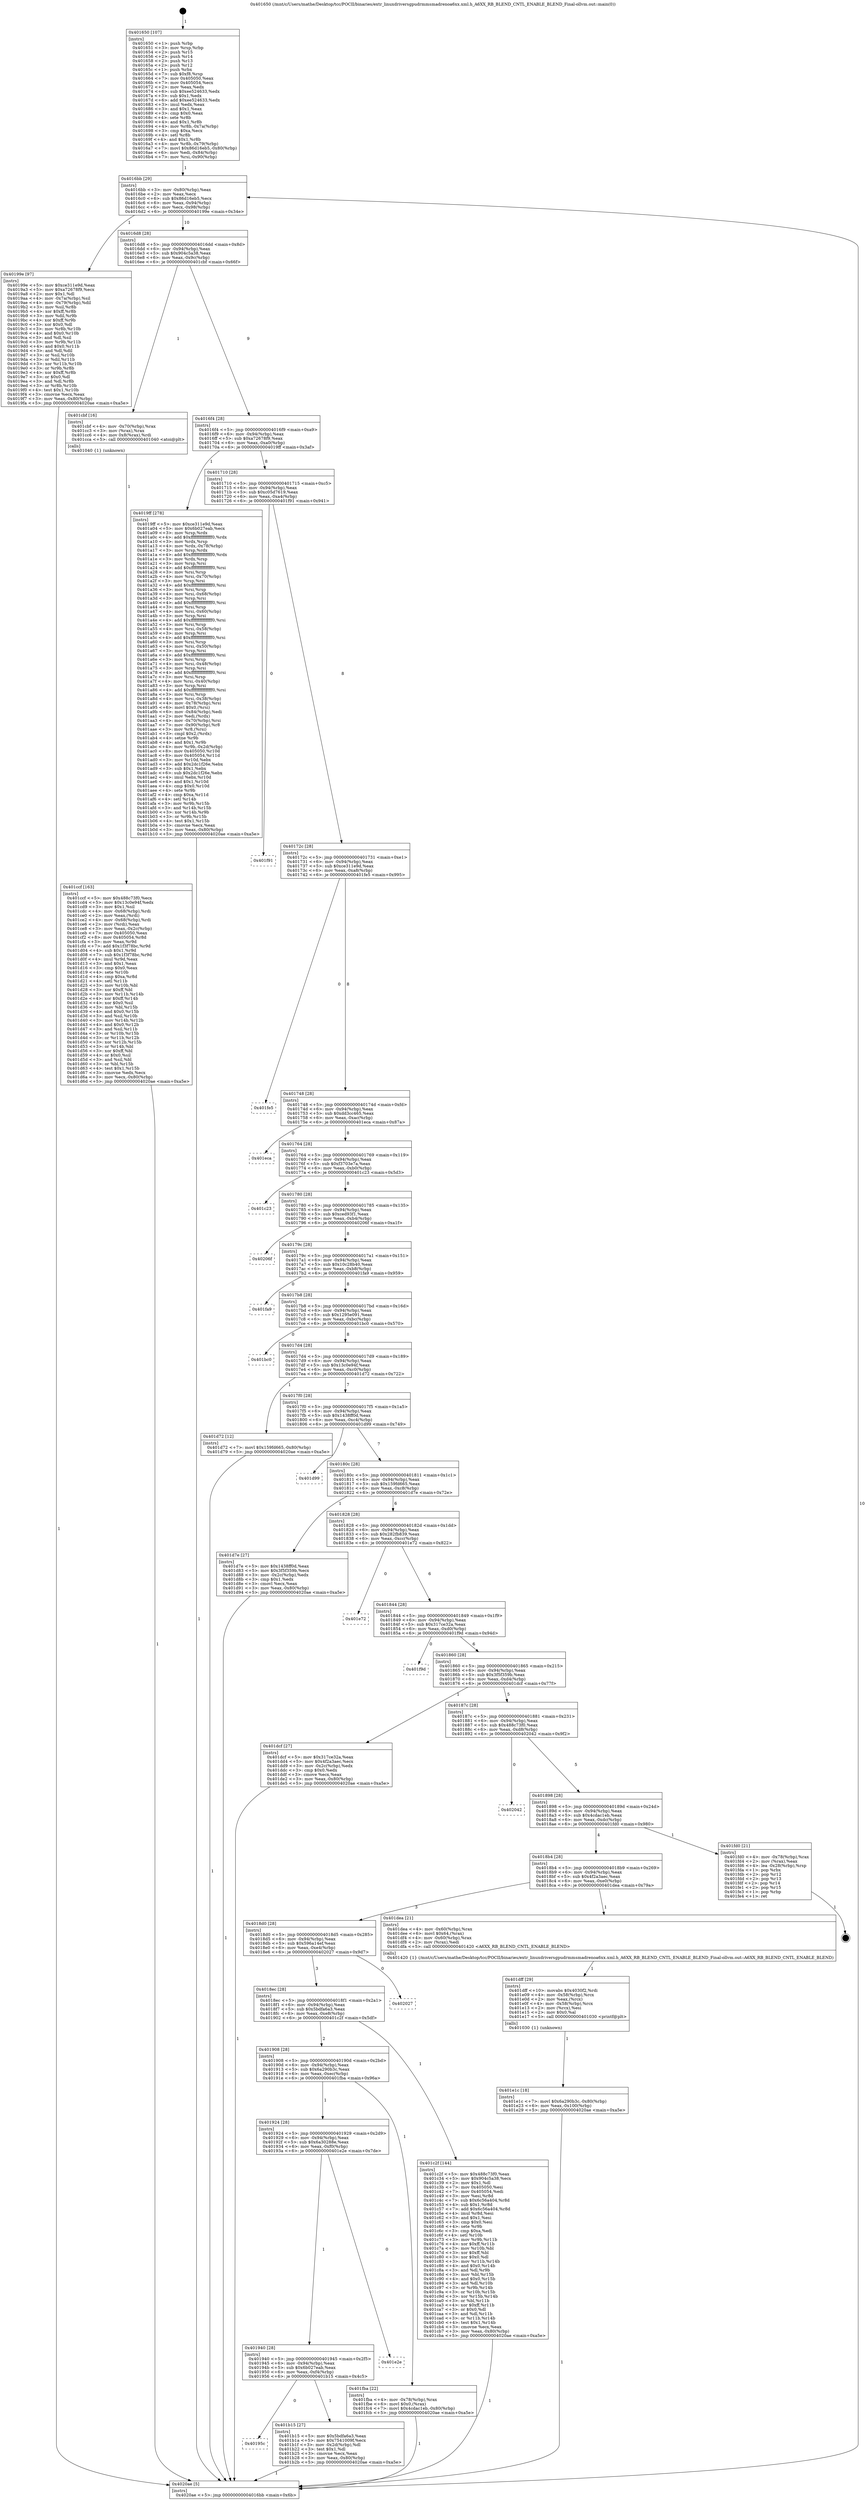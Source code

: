 digraph "0x401650" {
  label = "0x401650 (/mnt/c/Users/mathe/Desktop/tcc/POCII/binaries/extr_linuxdriversgpudrmmsmadrenoa6xx.xml.h_A6XX_RB_BLEND_CNTL_ENABLE_BLEND_Final-ollvm.out::main(0))"
  labelloc = "t"
  node[shape=record]

  Entry [label="",width=0.3,height=0.3,shape=circle,fillcolor=black,style=filled]
  "0x4016bb" [label="{
     0x4016bb [29]\l
     | [instrs]\l
     &nbsp;&nbsp;0x4016bb \<+3\>: mov -0x80(%rbp),%eax\l
     &nbsp;&nbsp;0x4016be \<+2\>: mov %eax,%ecx\l
     &nbsp;&nbsp;0x4016c0 \<+6\>: sub $0x86d16eb5,%ecx\l
     &nbsp;&nbsp;0x4016c6 \<+6\>: mov %eax,-0x94(%rbp)\l
     &nbsp;&nbsp;0x4016cc \<+6\>: mov %ecx,-0x98(%rbp)\l
     &nbsp;&nbsp;0x4016d2 \<+6\>: je 000000000040199e \<main+0x34e\>\l
  }"]
  "0x40199e" [label="{
     0x40199e [97]\l
     | [instrs]\l
     &nbsp;&nbsp;0x40199e \<+5\>: mov $0xce311e9d,%eax\l
     &nbsp;&nbsp;0x4019a3 \<+5\>: mov $0xa72678f9,%ecx\l
     &nbsp;&nbsp;0x4019a8 \<+2\>: mov $0x1,%dl\l
     &nbsp;&nbsp;0x4019aa \<+4\>: mov -0x7a(%rbp),%sil\l
     &nbsp;&nbsp;0x4019ae \<+4\>: mov -0x79(%rbp),%dil\l
     &nbsp;&nbsp;0x4019b2 \<+3\>: mov %sil,%r8b\l
     &nbsp;&nbsp;0x4019b5 \<+4\>: xor $0xff,%r8b\l
     &nbsp;&nbsp;0x4019b9 \<+3\>: mov %dil,%r9b\l
     &nbsp;&nbsp;0x4019bc \<+4\>: xor $0xff,%r9b\l
     &nbsp;&nbsp;0x4019c0 \<+3\>: xor $0x0,%dl\l
     &nbsp;&nbsp;0x4019c3 \<+3\>: mov %r8b,%r10b\l
     &nbsp;&nbsp;0x4019c6 \<+4\>: and $0x0,%r10b\l
     &nbsp;&nbsp;0x4019ca \<+3\>: and %dl,%sil\l
     &nbsp;&nbsp;0x4019cd \<+3\>: mov %r9b,%r11b\l
     &nbsp;&nbsp;0x4019d0 \<+4\>: and $0x0,%r11b\l
     &nbsp;&nbsp;0x4019d4 \<+3\>: and %dl,%dil\l
     &nbsp;&nbsp;0x4019d7 \<+3\>: or %sil,%r10b\l
     &nbsp;&nbsp;0x4019da \<+3\>: or %dil,%r11b\l
     &nbsp;&nbsp;0x4019dd \<+3\>: xor %r11b,%r10b\l
     &nbsp;&nbsp;0x4019e0 \<+3\>: or %r9b,%r8b\l
     &nbsp;&nbsp;0x4019e3 \<+4\>: xor $0xff,%r8b\l
     &nbsp;&nbsp;0x4019e7 \<+3\>: or $0x0,%dl\l
     &nbsp;&nbsp;0x4019ea \<+3\>: and %dl,%r8b\l
     &nbsp;&nbsp;0x4019ed \<+3\>: or %r8b,%r10b\l
     &nbsp;&nbsp;0x4019f0 \<+4\>: test $0x1,%r10b\l
     &nbsp;&nbsp;0x4019f4 \<+3\>: cmovne %ecx,%eax\l
     &nbsp;&nbsp;0x4019f7 \<+3\>: mov %eax,-0x80(%rbp)\l
     &nbsp;&nbsp;0x4019fa \<+5\>: jmp 00000000004020ae \<main+0xa5e\>\l
  }"]
  "0x4016d8" [label="{
     0x4016d8 [28]\l
     | [instrs]\l
     &nbsp;&nbsp;0x4016d8 \<+5\>: jmp 00000000004016dd \<main+0x8d\>\l
     &nbsp;&nbsp;0x4016dd \<+6\>: mov -0x94(%rbp),%eax\l
     &nbsp;&nbsp;0x4016e3 \<+5\>: sub $0x904c5a38,%eax\l
     &nbsp;&nbsp;0x4016e8 \<+6\>: mov %eax,-0x9c(%rbp)\l
     &nbsp;&nbsp;0x4016ee \<+6\>: je 0000000000401cbf \<main+0x66f\>\l
  }"]
  "0x4020ae" [label="{
     0x4020ae [5]\l
     | [instrs]\l
     &nbsp;&nbsp;0x4020ae \<+5\>: jmp 00000000004016bb \<main+0x6b\>\l
  }"]
  "0x401650" [label="{
     0x401650 [107]\l
     | [instrs]\l
     &nbsp;&nbsp;0x401650 \<+1\>: push %rbp\l
     &nbsp;&nbsp;0x401651 \<+3\>: mov %rsp,%rbp\l
     &nbsp;&nbsp;0x401654 \<+2\>: push %r15\l
     &nbsp;&nbsp;0x401656 \<+2\>: push %r14\l
     &nbsp;&nbsp;0x401658 \<+2\>: push %r13\l
     &nbsp;&nbsp;0x40165a \<+2\>: push %r12\l
     &nbsp;&nbsp;0x40165c \<+1\>: push %rbx\l
     &nbsp;&nbsp;0x40165d \<+7\>: sub $0xf8,%rsp\l
     &nbsp;&nbsp;0x401664 \<+7\>: mov 0x405050,%eax\l
     &nbsp;&nbsp;0x40166b \<+7\>: mov 0x405054,%ecx\l
     &nbsp;&nbsp;0x401672 \<+2\>: mov %eax,%edx\l
     &nbsp;&nbsp;0x401674 \<+6\>: sub $0xee524633,%edx\l
     &nbsp;&nbsp;0x40167a \<+3\>: sub $0x1,%edx\l
     &nbsp;&nbsp;0x40167d \<+6\>: add $0xee524633,%edx\l
     &nbsp;&nbsp;0x401683 \<+3\>: imul %edx,%eax\l
     &nbsp;&nbsp;0x401686 \<+3\>: and $0x1,%eax\l
     &nbsp;&nbsp;0x401689 \<+3\>: cmp $0x0,%eax\l
     &nbsp;&nbsp;0x40168c \<+4\>: sete %r8b\l
     &nbsp;&nbsp;0x401690 \<+4\>: and $0x1,%r8b\l
     &nbsp;&nbsp;0x401694 \<+4\>: mov %r8b,-0x7a(%rbp)\l
     &nbsp;&nbsp;0x401698 \<+3\>: cmp $0xa,%ecx\l
     &nbsp;&nbsp;0x40169b \<+4\>: setl %r8b\l
     &nbsp;&nbsp;0x40169f \<+4\>: and $0x1,%r8b\l
     &nbsp;&nbsp;0x4016a3 \<+4\>: mov %r8b,-0x79(%rbp)\l
     &nbsp;&nbsp;0x4016a7 \<+7\>: movl $0x86d16eb5,-0x80(%rbp)\l
     &nbsp;&nbsp;0x4016ae \<+6\>: mov %edi,-0x84(%rbp)\l
     &nbsp;&nbsp;0x4016b4 \<+7\>: mov %rsi,-0x90(%rbp)\l
  }"]
  Exit [label="",width=0.3,height=0.3,shape=circle,fillcolor=black,style=filled,peripheries=2]
  "0x401cbf" [label="{
     0x401cbf [16]\l
     | [instrs]\l
     &nbsp;&nbsp;0x401cbf \<+4\>: mov -0x70(%rbp),%rax\l
     &nbsp;&nbsp;0x401cc3 \<+3\>: mov (%rax),%rax\l
     &nbsp;&nbsp;0x401cc6 \<+4\>: mov 0x8(%rax),%rdi\l
     &nbsp;&nbsp;0x401cca \<+5\>: call 0000000000401040 \<atoi@plt\>\l
     | [calls]\l
     &nbsp;&nbsp;0x401040 \{1\} (unknown)\l
  }"]
  "0x4016f4" [label="{
     0x4016f4 [28]\l
     | [instrs]\l
     &nbsp;&nbsp;0x4016f4 \<+5\>: jmp 00000000004016f9 \<main+0xa9\>\l
     &nbsp;&nbsp;0x4016f9 \<+6\>: mov -0x94(%rbp),%eax\l
     &nbsp;&nbsp;0x4016ff \<+5\>: sub $0xa72678f9,%eax\l
     &nbsp;&nbsp;0x401704 \<+6\>: mov %eax,-0xa0(%rbp)\l
     &nbsp;&nbsp;0x40170a \<+6\>: je 00000000004019ff \<main+0x3af\>\l
  }"]
  "0x401e1c" [label="{
     0x401e1c [18]\l
     | [instrs]\l
     &nbsp;&nbsp;0x401e1c \<+7\>: movl $0x6a290b3c,-0x80(%rbp)\l
     &nbsp;&nbsp;0x401e23 \<+6\>: mov %eax,-0x100(%rbp)\l
     &nbsp;&nbsp;0x401e29 \<+5\>: jmp 00000000004020ae \<main+0xa5e\>\l
  }"]
  "0x4019ff" [label="{
     0x4019ff [278]\l
     | [instrs]\l
     &nbsp;&nbsp;0x4019ff \<+5\>: mov $0xce311e9d,%eax\l
     &nbsp;&nbsp;0x401a04 \<+5\>: mov $0x6b027eab,%ecx\l
     &nbsp;&nbsp;0x401a09 \<+3\>: mov %rsp,%rdx\l
     &nbsp;&nbsp;0x401a0c \<+4\>: add $0xfffffffffffffff0,%rdx\l
     &nbsp;&nbsp;0x401a10 \<+3\>: mov %rdx,%rsp\l
     &nbsp;&nbsp;0x401a13 \<+4\>: mov %rdx,-0x78(%rbp)\l
     &nbsp;&nbsp;0x401a17 \<+3\>: mov %rsp,%rdx\l
     &nbsp;&nbsp;0x401a1a \<+4\>: add $0xfffffffffffffff0,%rdx\l
     &nbsp;&nbsp;0x401a1e \<+3\>: mov %rdx,%rsp\l
     &nbsp;&nbsp;0x401a21 \<+3\>: mov %rsp,%rsi\l
     &nbsp;&nbsp;0x401a24 \<+4\>: add $0xfffffffffffffff0,%rsi\l
     &nbsp;&nbsp;0x401a28 \<+3\>: mov %rsi,%rsp\l
     &nbsp;&nbsp;0x401a2b \<+4\>: mov %rsi,-0x70(%rbp)\l
     &nbsp;&nbsp;0x401a2f \<+3\>: mov %rsp,%rsi\l
     &nbsp;&nbsp;0x401a32 \<+4\>: add $0xfffffffffffffff0,%rsi\l
     &nbsp;&nbsp;0x401a36 \<+3\>: mov %rsi,%rsp\l
     &nbsp;&nbsp;0x401a39 \<+4\>: mov %rsi,-0x68(%rbp)\l
     &nbsp;&nbsp;0x401a3d \<+3\>: mov %rsp,%rsi\l
     &nbsp;&nbsp;0x401a40 \<+4\>: add $0xfffffffffffffff0,%rsi\l
     &nbsp;&nbsp;0x401a44 \<+3\>: mov %rsi,%rsp\l
     &nbsp;&nbsp;0x401a47 \<+4\>: mov %rsi,-0x60(%rbp)\l
     &nbsp;&nbsp;0x401a4b \<+3\>: mov %rsp,%rsi\l
     &nbsp;&nbsp;0x401a4e \<+4\>: add $0xfffffffffffffff0,%rsi\l
     &nbsp;&nbsp;0x401a52 \<+3\>: mov %rsi,%rsp\l
     &nbsp;&nbsp;0x401a55 \<+4\>: mov %rsi,-0x58(%rbp)\l
     &nbsp;&nbsp;0x401a59 \<+3\>: mov %rsp,%rsi\l
     &nbsp;&nbsp;0x401a5c \<+4\>: add $0xfffffffffffffff0,%rsi\l
     &nbsp;&nbsp;0x401a60 \<+3\>: mov %rsi,%rsp\l
     &nbsp;&nbsp;0x401a63 \<+4\>: mov %rsi,-0x50(%rbp)\l
     &nbsp;&nbsp;0x401a67 \<+3\>: mov %rsp,%rsi\l
     &nbsp;&nbsp;0x401a6a \<+4\>: add $0xfffffffffffffff0,%rsi\l
     &nbsp;&nbsp;0x401a6e \<+3\>: mov %rsi,%rsp\l
     &nbsp;&nbsp;0x401a71 \<+4\>: mov %rsi,-0x48(%rbp)\l
     &nbsp;&nbsp;0x401a75 \<+3\>: mov %rsp,%rsi\l
     &nbsp;&nbsp;0x401a78 \<+4\>: add $0xfffffffffffffff0,%rsi\l
     &nbsp;&nbsp;0x401a7c \<+3\>: mov %rsi,%rsp\l
     &nbsp;&nbsp;0x401a7f \<+4\>: mov %rsi,-0x40(%rbp)\l
     &nbsp;&nbsp;0x401a83 \<+3\>: mov %rsp,%rsi\l
     &nbsp;&nbsp;0x401a86 \<+4\>: add $0xfffffffffffffff0,%rsi\l
     &nbsp;&nbsp;0x401a8a \<+3\>: mov %rsi,%rsp\l
     &nbsp;&nbsp;0x401a8d \<+4\>: mov %rsi,-0x38(%rbp)\l
     &nbsp;&nbsp;0x401a91 \<+4\>: mov -0x78(%rbp),%rsi\l
     &nbsp;&nbsp;0x401a95 \<+6\>: movl $0x0,(%rsi)\l
     &nbsp;&nbsp;0x401a9b \<+6\>: mov -0x84(%rbp),%edi\l
     &nbsp;&nbsp;0x401aa1 \<+2\>: mov %edi,(%rdx)\l
     &nbsp;&nbsp;0x401aa3 \<+4\>: mov -0x70(%rbp),%rsi\l
     &nbsp;&nbsp;0x401aa7 \<+7\>: mov -0x90(%rbp),%r8\l
     &nbsp;&nbsp;0x401aae \<+3\>: mov %r8,(%rsi)\l
     &nbsp;&nbsp;0x401ab1 \<+3\>: cmpl $0x2,(%rdx)\l
     &nbsp;&nbsp;0x401ab4 \<+4\>: setne %r9b\l
     &nbsp;&nbsp;0x401ab8 \<+4\>: and $0x1,%r9b\l
     &nbsp;&nbsp;0x401abc \<+4\>: mov %r9b,-0x2d(%rbp)\l
     &nbsp;&nbsp;0x401ac0 \<+8\>: mov 0x405050,%r10d\l
     &nbsp;&nbsp;0x401ac8 \<+8\>: mov 0x405054,%r11d\l
     &nbsp;&nbsp;0x401ad0 \<+3\>: mov %r10d,%ebx\l
     &nbsp;&nbsp;0x401ad3 \<+6\>: add $0x2dc1f26e,%ebx\l
     &nbsp;&nbsp;0x401ad9 \<+3\>: sub $0x1,%ebx\l
     &nbsp;&nbsp;0x401adc \<+6\>: sub $0x2dc1f26e,%ebx\l
     &nbsp;&nbsp;0x401ae2 \<+4\>: imul %ebx,%r10d\l
     &nbsp;&nbsp;0x401ae6 \<+4\>: and $0x1,%r10d\l
     &nbsp;&nbsp;0x401aea \<+4\>: cmp $0x0,%r10d\l
     &nbsp;&nbsp;0x401aee \<+4\>: sete %r9b\l
     &nbsp;&nbsp;0x401af2 \<+4\>: cmp $0xa,%r11d\l
     &nbsp;&nbsp;0x401af6 \<+4\>: setl %r14b\l
     &nbsp;&nbsp;0x401afa \<+3\>: mov %r9b,%r15b\l
     &nbsp;&nbsp;0x401afd \<+3\>: and %r14b,%r15b\l
     &nbsp;&nbsp;0x401b00 \<+3\>: xor %r14b,%r9b\l
     &nbsp;&nbsp;0x401b03 \<+3\>: or %r9b,%r15b\l
     &nbsp;&nbsp;0x401b06 \<+4\>: test $0x1,%r15b\l
     &nbsp;&nbsp;0x401b0a \<+3\>: cmovne %ecx,%eax\l
     &nbsp;&nbsp;0x401b0d \<+3\>: mov %eax,-0x80(%rbp)\l
     &nbsp;&nbsp;0x401b10 \<+5\>: jmp 00000000004020ae \<main+0xa5e\>\l
  }"]
  "0x401710" [label="{
     0x401710 [28]\l
     | [instrs]\l
     &nbsp;&nbsp;0x401710 \<+5\>: jmp 0000000000401715 \<main+0xc5\>\l
     &nbsp;&nbsp;0x401715 \<+6\>: mov -0x94(%rbp),%eax\l
     &nbsp;&nbsp;0x40171b \<+5\>: sub $0xc05d7619,%eax\l
     &nbsp;&nbsp;0x401720 \<+6\>: mov %eax,-0xa4(%rbp)\l
     &nbsp;&nbsp;0x401726 \<+6\>: je 0000000000401f91 \<main+0x941\>\l
  }"]
  "0x401dff" [label="{
     0x401dff [29]\l
     | [instrs]\l
     &nbsp;&nbsp;0x401dff \<+10\>: movabs $0x4030f2,%rdi\l
     &nbsp;&nbsp;0x401e09 \<+4\>: mov -0x58(%rbp),%rcx\l
     &nbsp;&nbsp;0x401e0d \<+2\>: mov %eax,(%rcx)\l
     &nbsp;&nbsp;0x401e0f \<+4\>: mov -0x58(%rbp),%rcx\l
     &nbsp;&nbsp;0x401e13 \<+2\>: mov (%rcx),%esi\l
     &nbsp;&nbsp;0x401e15 \<+2\>: mov $0x0,%al\l
     &nbsp;&nbsp;0x401e17 \<+5\>: call 0000000000401030 \<printf@plt\>\l
     | [calls]\l
     &nbsp;&nbsp;0x401030 \{1\} (unknown)\l
  }"]
  "0x401ccf" [label="{
     0x401ccf [163]\l
     | [instrs]\l
     &nbsp;&nbsp;0x401ccf \<+5\>: mov $0x488c73f0,%ecx\l
     &nbsp;&nbsp;0x401cd4 \<+5\>: mov $0x13c0e94f,%edx\l
     &nbsp;&nbsp;0x401cd9 \<+3\>: mov $0x1,%sil\l
     &nbsp;&nbsp;0x401cdc \<+4\>: mov -0x68(%rbp),%rdi\l
     &nbsp;&nbsp;0x401ce0 \<+2\>: mov %eax,(%rdi)\l
     &nbsp;&nbsp;0x401ce2 \<+4\>: mov -0x68(%rbp),%rdi\l
     &nbsp;&nbsp;0x401ce6 \<+2\>: mov (%rdi),%eax\l
     &nbsp;&nbsp;0x401ce8 \<+3\>: mov %eax,-0x2c(%rbp)\l
     &nbsp;&nbsp;0x401ceb \<+7\>: mov 0x405050,%eax\l
     &nbsp;&nbsp;0x401cf2 \<+8\>: mov 0x405054,%r8d\l
     &nbsp;&nbsp;0x401cfa \<+3\>: mov %eax,%r9d\l
     &nbsp;&nbsp;0x401cfd \<+7\>: add $0x1f3f78bc,%r9d\l
     &nbsp;&nbsp;0x401d04 \<+4\>: sub $0x1,%r9d\l
     &nbsp;&nbsp;0x401d08 \<+7\>: sub $0x1f3f78bc,%r9d\l
     &nbsp;&nbsp;0x401d0f \<+4\>: imul %r9d,%eax\l
     &nbsp;&nbsp;0x401d13 \<+3\>: and $0x1,%eax\l
     &nbsp;&nbsp;0x401d16 \<+3\>: cmp $0x0,%eax\l
     &nbsp;&nbsp;0x401d19 \<+4\>: sete %r10b\l
     &nbsp;&nbsp;0x401d1d \<+4\>: cmp $0xa,%r8d\l
     &nbsp;&nbsp;0x401d21 \<+4\>: setl %r11b\l
     &nbsp;&nbsp;0x401d25 \<+3\>: mov %r10b,%bl\l
     &nbsp;&nbsp;0x401d28 \<+3\>: xor $0xff,%bl\l
     &nbsp;&nbsp;0x401d2b \<+3\>: mov %r11b,%r14b\l
     &nbsp;&nbsp;0x401d2e \<+4\>: xor $0xff,%r14b\l
     &nbsp;&nbsp;0x401d32 \<+4\>: xor $0x0,%sil\l
     &nbsp;&nbsp;0x401d36 \<+3\>: mov %bl,%r15b\l
     &nbsp;&nbsp;0x401d39 \<+4\>: and $0x0,%r15b\l
     &nbsp;&nbsp;0x401d3d \<+3\>: and %sil,%r10b\l
     &nbsp;&nbsp;0x401d40 \<+3\>: mov %r14b,%r12b\l
     &nbsp;&nbsp;0x401d43 \<+4\>: and $0x0,%r12b\l
     &nbsp;&nbsp;0x401d47 \<+3\>: and %sil,%r11b\l
     &nbsp;&nbsp;0x401d4a \<+3\>: or %r10b,%r15b\l
     &nbsp;&nbsp;0x401d4d \<+3\>: or %r11b,%r12b\l
     &nbsp;&nbsp;0x401d50 \<+3\>: xor %r12b,%r15b\l
     &nbsp;&nbsp;0x401d53 \<+3\>: or %r14b,%bl\l
     &nbsp;&nbsp;0x401d56 \<+3\>: xor $0xff,%bl\l
     &nbsp;&nbsp;0x401d59 \<+4\>: or $0x0,%sil\l
     &nbsp;&nbsp;0x401d5d \<+3\>: and %sil,%bl\l
     &nbsp;&nbsp;0x401d60 \<+3\>: or %bl,%r15b\l
     &nbsp;&nbsp;0x401d63 \<+4\>: test $0x1,%r15b\l
     &nbsp;&nbsp;0x401d67 \<+3\>: cmovne %edx,%ecx\l
     &nbsp;&nbsp;0x401d6a \<+3\>: mov %ecx,-0x80(%rbp)\l
     &nbsp;&nbsp;0x401d6d \<+5\>: jmp 00000000004020ae \<main+0xa5e\>\l
  }"]
  "0x401f91" [label="{
     0x401f91\l
  }", style=dashed]
  "0x40172c" [label="{
     0x40172c [28]\l
     | [instrs]\l
     &nbsp;&nbsp;0x40172c \<+5\>: jmp 0000000000401731 \<main+0xe1\>\l
     &nbsp;&nbsp;0x401731 \<+6\>: mov -0x94(%rbp),%eax\l
     &nbsp;&nbsp;0x401737 \<+5\>: sub $0xce311e9d,%eax\l
     &nbsp;&nbsp;0x40173c \<+6\>: mov %eax,-0xa8(%rbp)\l
     &nbsp;&nbsp;0x401742 \<+6\>: je 0000000000401fe5 \<main+0x995\>\l
  }"]
  "0x40195c" [label="{
     0x40195c\l
  }", style=dashed]
  "0x401fe5" [label="{
     0x401fe5\l
  }", style=dashed]
  "0x401748" [label="{
     0x401748 [28]\l
     | [instrs]\l
     &nbsp;&nbsp;0x401748 \<+5\>: jmp 000000000040174d \<main+0xfd\>\l
     &nbsp;&nbsp;0x40174d \<+6\>: mov -0x94(%rbp),%eax\l
     &nbsp;&nbsp;0x401753 \<+5\>: sub $0xdd3cc465,%eax\l
     &nbsp;&nbsp;0x401758 \<+6\>: mov %eax,-0xac(%rbp)\l
     &nbsp;&nbsp;0x40175e \<+6\>: je 0000000000401eca \<main+0x87a\>\l
  }"]
  "0x401b15" [label="{
     0x401b15 [27]\l
     | [instrs]\l
     &nbsp;&nbsp;0x401b15 \<+5\>: mov $0x5bdfa6a3,%eax\l
     &nbsp;&nbsp;0x401b1a \<+5\>: mov $0x7541009f,%ecx\l
     &nbsp;&nbsp;0x401b1f \<+3\>: mov -0x2d(%rbp),%dl\l
     &nbsp;&nbsp;0x401b22 \<+3\>: test $0x1,%dl\l
     &nbsp;&nbsp;0x401b25 \<+3\>: cmovne %ecx,%eax\l
     &nbsp;&nbsp;0x401b28 \<+3\>: mov %eax,-0x80(%rbp)\l
     &nbsp;&nbsp;0x401b2b \<+5\>: jmp 00000000004020ae \<main+0xa5e\>\l
  }"]
  "0x401eca" [label="{
     0x401eca\l
  }", style=dashed]
  "0x401764" [label="{
     0x401764 [28]\l
     | [instrs]\l
     &nbsp;&nbsp;0x401764 \<+5\>: jmp 0000000000401769 \<main+0x119\>\l
     &nbsp;&nbsp;0x401769 \<+6\>: mov -0x94(%rbp),%eax\l
     &nbsp;&nbsp;0x40176f \<+5\>: sub $0xf3703e7a,%eax\l
     &nbsp;&nbsp;0x401774 \<+6\>: mov %eax,-0xb0(%rbp)\l
     &nbsp;&nbsp;0x40177a \<+6\>: je 0000000000401c23 \<main+0x5d3\>\l
  }"]
  "0x401940" [label="{
     0x401940 [28]\l
     | [instrs]\l
     &nbsp;&nbsp;0x401940 \<+5\>: jmp 0000000000401945 \<main+0x2f5\>\l
     &nbsp;&nbsp;0x401945 \<+6\>: mov -0x94(%rbp),%eax\l
     &nbsp;&nbsp;0x40194b \<+5\>: sub $0x6b027eab,%eax\l
     &nbsp;&nbsp;0x401950 \<+6\>: mov %eax,-0xf4(%rbp)\l
     &nbsp;&nbsp;0x401956 \<+6\>: je 0000000000401b15 \<main+0x4c5\>\l
  }"]
  "0x401c23" [label="{
     0x401c23\l
  }", style=dashed]
  "0x401780" [label="{
     0x401780 [28]\l
     | [instrs]\l
     &nbsp;&nbsp;0x401780 \<+5\>: jmp 0000000000401785 \<main+0x135\>\l
     &nbsp;&nbsp;0x401785 \<+6\>: mov -0x94(%rbp),%eax\l
     &nbsp;&nbsp;0x40178b \<+5\>: sub $0xced93f1,%eax\l
     &nbsp;&nbsp;0x401790 \<+6\>: mov %eax,-0xb4(%rbp)\l
     &nbsp;&nbsp;0x401796 \<+6\>: je 000000000040206f \<main+0xa1f\>\l
  }"]
  "0x401e2e" [label="{
     0x401e2e\l
  }", style=dashed]
  "0x40206f" [label="{
     0x40206f\l
  }", style=dashed]
  "0x40179c" [label="{
     0x40179c [28]\l
     | [instrs]\l
     &nbsp;&nbsp;0x40179c \<+5\>: jmp 00000000004017a1 \<main+0x151\>\l
     &nbsp;&nbsp;0x4017a1 \<+6\>: mov -0x94(%rbp),%eax\l
     &nbsp;&nbsp;0x4017a7 \<+5\>: sub $0x10c28b40,%eax\l
     &nbsp;&nbsp;0x4017ac \<+6\>: mov %eax,-0xb8(%rbp)\l
     &nbsp;&nbsp;0x4017b2 \<+6\>: je 0000000000401fa9 \<main+0x959\>\l
  }"]
  "0x401924" [label="{
     0x401924 [28]\l
     | [instrs]\l
     &nbsp;&nbsp;0x401924 \<+5\>: jmp 0000000000401929 \<main+0x2d9\>\l
     &nbsp;&nbsp;0x401929 \<+6\>: mov -0x94(%rbp),%eax\l
     &nbsp;&nbsp;0x40192f \<+5\>: sub $0x6a30288e,%eax\l
     &nbsp;&nbsp;0x401934 \<+6\>: mov %eax,-0xf0(%rbp)\l
     &nbsp;&nbsp;0x40193a \<+6\>: je 0000000000401e2e \<main+0x7de\>\l
  }"]
  "0x401fa9" [label="{
     0x401fa9\l
  }", style=dashed]
  "0x4017b8" [label="{
     0x4017b8 [28]\l
     | [instrs]\l
     &nbsp;&nbsp;0x4017b8 \<+5\>: jmp 00000000004017bd \<main+0x16d\>\l
     &nbsp;&nbsp;0x4017bd \<+6\>: mov -0x94(%rbp),%eax\l
     &nbsp;&nbsp;0x4017c3 \<+5\>: sub $0x1295e091,%eax\l
     &nbsp;&nbsp;0x4017c8 \<+6\>: mov %eax,-0xbc(%rbp)\l
     &nbsp;&nbsp;0x4017ce \<+6\>: je 0000000000401bc0 \<main+0x570\>\l
  }"]
  "0x401fba" [label="{
     0x401fba [22]\l
     | [instrs]\l
     &nbsp;&nbsp;0x401fba \<+4\>: mov -0x78(%rbp),%rax\l
     &nbsp;&nbsp;0x401fbe \<+6\>: movl $0x0,(%rax)\l
     &nbsp;&nbsp;0x401fc4 \<+7\>: movl $0x4cdac1eb,-0x80(%rbp)\l
     &nbsp;&nbsp;0x401fcb \<+5\>: jmp 00000000004020ae \<main+0xa5e\>\l
  }"]
  "0x401bc0" [label="{
     0x401bc0\l
  }", style=dashed]
  "0x4017d4" [label="{
     0x4017d4 [28]\l
     | [instrs]\l
     &nbsp;&nbsp;0x4017d4 \<+5\>: jmp 00000000004017d9 \<main+0x189\>\l
     &nbsp;&nbsp;0x4017d9 \<+6\>: mov -0x94(%rbp),%eax\l
     &nbsp;&nbsp;0x4017df \<+5\>: sub $0x13c0e94f,%eax\l
     &nbsp;&nbsp;0x4017e4 \<+6\>: mov %eax,-0xc0(%rbp)\l
     &nbsp;&nbsp;0x4017ea \<+6\>: je 0000000000401d72 \<main+0x722\>\l
  }"]
  "0x401908" [label="{
     0x401908 [28]\l
     | [instrs]\l
     &nbsp;&nbsp;0x401908 \<+5\>: jmp 000000000040190d \<main+0x2bd\>\l
     &nbsp;&nbsp;0x40190d \<+6\>: mov -0x94(%rbp),%eax\l
     &nbsp;&nbsp;0x401913 \<+5\>: sub $0x6a290b3c,%eax\l
     &nbsp;&nbsp;0x401918 \<+6\>: mov %eax,-0xec(%rbp)\l
     &nbsp;&nbsp;0x40191e \<+6\>: je 0000000000401fba \<main+0x96a\>\l
  }"]
  "0x401d72" [label="{
     0x401d72 [12]\l
     | [instrs]\l
     &nbsp;&nbsp;0x401d72 \<+7\>: movl $0x159fd665,-0x80(%rbp)\l
     &nbsp;&nbsp;0x401d79 \<+5\>: jmp 00000000004020ae \<main+0xa5e\>\l
  }"]
  "0x4017f0" [label="{
     0x4017f0 [28]\l
     | [instrs]\l
     &nbsp;&nbsp;0x4017f0 \<+5\>: jmp 00000000004017f5 \<main+0x1a5\>\l
     &nbsp;&nbsp;0x4017f5 \<+6\>: mov -0x94(%rbp),%eax\l
     &nbsp;&nbsp;0x4017fb \<+5\>: sub $0x1438ff0d,%eax\l
     &nbsp;&nbsp;0x401800 \<+6\>: mov %eax,-0xc4(%rbp)\l
     &nbsp;&nbsp;0x401806 \<+6\>: je 0000000000401d99 \<main+0x749\>\l
  }"]
  "0x401c2f" [label="{
     0x401c2f [144]\l
     | [instrs]\l
     &nbsp;&nbsp;0x401c2f \<+5\>: mov $0x488c73f0,%eax\l
     &nbsp;&nbsp;0x401c34 \<+5\>: mov $0x904c5a38,%ecx\l
     &nbsp;&nbsp;0x401c39 \<+2\>: mov $0x1,%dl\l
     &nbsp;&nbsp;0x401c3b \<+7\>: mov 0x405050,%esi\l
     &nbsp;&nbsp;0x401c42 \<+7\>: mov 0x405054,%edi\l
     &nbsp;&nbsp;0x401c49 \<+3\>: mov %esi,%r8d\l
     &nbsp;&nbsp;0x401c4c \<+7\>: sub $0x6c56a404,%r8d\l
     &nbsp;&nbsp;0x401c53 \<+4\>: sub $0x1,%r8d\l
     &nbsp;&nbsp;0x401c57 \<+7\>: add $0x6c56a404,%r8d\l
     &nbsp;&nbsp;0x401c5e \<+4\>: imul %r8d,%esi\l
     &nbsp;&nbsp;0x401c62 \<+3\>: and $0x1,%esi\l
     &nbsp;&nbsp;0x401c65 \<+3\>: cmp $0x0,%esi\l
     &nbsp;&nbsp;0x401c68 \<+4\>: sete %r9b\l
     &nbsp;&nbsp;0x401c6c \<+3\>: cmp $0xa,%edi\l
     &nbsp;&nbsp;0x401c6f \<+4\>: setl %r10b\l
     &nbsp;&nbsp;0x401c73 \<+3\>: mov %r9b,%r11b\l
     &nbsp;&nbsp;0x401c76 \<+4\>: xor $0xff,%r11b\l
     &nbsp;&nbsp;0x401c7a \<+3\>: mov %r10b,%bl\l
     &nbsp;&nbsp;0x401c7d \<+3\>: xor $0xff,%bl\l
     &nbsp;&nbsp;0x401c80 \<+3\>: xor $0x0,%dl\l
     &nbsp;&nbsp;0x401c83 \<+3\>: mov %r11b,%r14b\l
     &nbsp;&nbsp;0x401c86 \<+4\>: and $0x0,%r14b\l
     &nbsp;&nbsp;0x401c8a \<+3\>: and %dl,%r9b\l
     &nbsp;&nbsp;0x401c8d \<+3\>: mov %bl,%r15b\l
     &nbsp;&nbsp;0x401c90 \<+4\>: and $0x0,%r15b\l
     &nbsp;&nbsp;0x401c94 \<+3\>: and %dl,%r10b\l
     &nbsp;&nbsp;0x401c97 \<+3\>: or %r9b,%r14b\l
     &nbsp;&nbsp;0x401c9a \<+3\>: or %r10b,%r15b\l
     &nbsp;&nbsp;0x401c9d \<+3\>: xor %r15b,%r14b\l
     &nbsp;&nbsp;0x401ca0 \<+3\>: or %bl,%r11b\l
     &nbsp;&nbsp;0x401ca3 \<+4\>: xor $0xff,%r11b\l
     &nbsp;&nbsp;0x401ca7 \<+3\>: or $0x0,%dl\l
     &nbsp;&nbsp;0x401caa \<+3\>: and %dl,%r11b\l
     &nbsp;&nbsp;0x401cad \<+3\>: or %r11b,%r14b\l
     &nbsp;&nbsp;0x401cb0 \<+4\>: test $0x1,%r14b\l
     &nbsp;&nbsp;0x401cb4 \<+3\>: cmovne %ecx,%eax\l
     &nbsp;&nbsp;0x401cb7 \<+3\>: mov %eax,-0x80(%rbp)\l
     &nbsp;&nbsp;0x401cba \<+5\>: jmp 00000000004020ae \<main+0xa5e\>\l
  }"]
  "0x401d99" [label="{
     0x401d99\l
  }", style=dashed]
  "0x40180c" [label="{
     0x40180c [28]\l
     | [instrs]\l
     &nbsp;&nbsp;0x40180c \<+5\>: jmp 0000000000401811 \<main+0x1c1\>\l
     &nbsp;&nbsp;0x401811 \<+6\>: mov -0x94(%rbp),%eax\l
     &nbsp;&nbsp;0x401817 \<+5\>: sub $0x159fd665,%eax\l
     &nbsp;&nbsp;0x40181c \<+6\>: mov %eax,-0xc8(%rbp)\l
     &nbsp;&nbsp;0x401822 \<+6\>: je 0000000000401d7e \<main+0x72e\>\l
  }"]
  "0x4018ec" [label="{
     0x4018ec [28]\l
     | [instrs]\l
     &nbsp;&nbsp;0x4018ec \<+5\>: jmp 00000000004018f1 \<main+0x2a1\>\l
     &nbsp;&nbsp;0x4018f1 \<+6\>: mov -0x94(%rbp),%eax\l
     &nbsp;&nbsp;0x4018f7 \<+5\>: sub $0x5bdfa6a3,%eax\l
     &nbsp;&nbsp;0x4018fc \<+6\>: mov %eax,-0xe8(%rbp)\l
     &nbsp;&nbsp;0x401902 \<+6\>: je 0000000000401c2f \<main+0x5df\>\l
  }"]
  "0x401d7e" [label="{
     0x401d7e [27]\l
     | [instrs]\l
     &nbsp;&nbsp;0x401d7e \<+5\>: mov $0x1438ff0d,%eax\l
     &nbsp;&nbsp;0x401d83 \<+5\>: mov $0x3f5f359b,%ecx\l
     &nbsp;&nbsp;0x401d88 \<+3\>: mov -0x2c(%rbp),%edx\l
     &nbsp;&nbsp;0x401d8b \<+3\>: cmp $0x1,%edx\l
     &nbsp;&nbsp;0x401d8e \<+3\>: cmovl %ecx,%eax\l
     &nbsp;&nbsp;0x401d91 \<+3\>: mov %eax,-0x80(%rbp)\l
     &nbsp;&nbsp;0x401d94 \<+5\>: jmp 00000000004020ae \<main+0xa5e\>\l
  }"]
  "0x401828" [label="{
     0x401828 [28]\l
     | [instrs]\l
     &nbsp;&nbsp;0x401828 \<+5\>: jmp 000000000040182d \<main+0x1dd\>\l
     &nbsp;&nbsp;0x40182d \<+6\>: mov -0x94(%rbp),%eax\l
     &nbsp;&nbsp;0x401833 \<+5\>: sub $0x282fb839,%eax\l
     &nbsp;&nbsp;0x401838 \<+6\>: mov %eax,-0xcc(%rbp)\l
     &nbsp;&nbsp;0x40183e \<+6\>: je 0000000000401e72 \<main+0x822\>\l
  }"]
  "0x402027" [label="{
     0x402027\l
  }", style=dashed]
  "0x401e72" [label="{
     0x401e72\l
  }", style=dashed]
  "0x401844" [label="{
     0x401844 [28]\l
     | [instrs]\l
     &nbsp;&nbsp;0x401844 \<+5\>: jmp 0000000000401849 \<main+0x1f9\>\l
     &nbsp;&nbsp;0x401849 \<+6\>: mov -0x94(%rbp),%eax\l
     &nbsp;&nbsp;0x40184f \<+5\>: sub $0x317ce32a,%eax\l
     &nbsp;&nbsp;0x401854 \<+6\>: mov %eax,-0xd0(%rbp)\l
     &nbsp;&nbsp;0x40185a \<+6\>: je 0000000000401f9d \<main+0x94d\>\l
  }"]
  "0x4018d0" [label="{
     0x4018d0 [28]\l
     | [instrs]\l
     &nbsp;&nbsp;0x4018d0 \<+5\>: jmp 00000000004018d5 \<main+0x285\>\l
     &nbsp;&nbsp;0x4018d5 \<+6\>: mov -0x94(%rbp),%eax\l
     &nbsp;&nbsp;0x4018db \<+5\>: sub $0x596a14ef,%eax\l
     &nbsp;&nbsp;0x4018e0 \<+6\>: mov %eax,-0xe4(%rbp)\l
     &nbsp;&nbsp;0x4018e6 \<+6\>: je 0000000000402027 \<main+0x9d7\>\l
  }"]
  "0x401f9d" [label="{
     0x401f9d\l
  }", style=dashed]
  "0x401860" [label="{
     0x401860 [28]\l
     | [instrs]\l
     &nbsp;&nbsp;0x401860 \<+5\>: jmp 0000000000401865 \<main+0x215\>\l
     &nbsp;&nbsp;0x401865 \<+6\>: mov -0x94(%rbp),%eax\l
     &nbsp;&nbsp;0x40186b \<+5\>: sub $0x3f5f359b,%eax\l
     &nbsp;&nbsp;0x401870 \<+6\>: mov %eax,-0xd4(%rbp)\l
     &nbsp;&nbsp;0x401876 \<+6\>: je 0000000000401dcf \<main+0x77f\>\l
  }"]
  "0x401dea" [label="{
     0x401dea [21]\l
     | [instrs]\l
     &nbsp;&nbsp;0x401dea \<+4\>: mov -0x60(%rbp),%rax\l
     &nbsp;&nbsp;0x401dee \<+6\>: movl $0x64,(%rax)\l
     &nbsp;&nbsp;0x401df4 \<+4\>: mov -0x60(%rbp),%rax\l
     &nbsp;&nbsp;0x401df8 \<+2\>: mov (%rax),%edi\l
     &nbsp;&nbsp;0x401dfa \<+5\>: call 0000000000401420 \<A6XX_RB_BLEND_CNTL_ENABLE_BLEND\>\l
     | [calls]\l
     &nbsp;&nbsp;0x401420 \{1\} (/mnt/c/Users/mathe/Desktop/tcc/POCII/binaries/extr_linuxdriversgpudrmmsmadrenoa6xx.xml.h_A6XX_RB_BLEND_CNTL_ENABLE_BLEND_Final-ollvm.out::A6XX_RB_BLEND_CNTL_ENABLE_BLEND)\l
  }"]
  "0x401dcf" [label="{
     0x401dcf [27]\l
     | [instrs]\l
     &nbsp;&nbsp;0x401dcf \<+5\>: mov $0x317ce32a,%eax\l
     &nbsp;&nbsp;0x401dd4 \<+5\>: mov $0x4f2a3aec,%ecx\l
     &nbsp;&nbsp;0x401dd9 \<+3\>: mov -0x2c(%rbp),%edx\l
     &nbsp;&nbsp;0x401ddc \<+3\>: cmp $0x0,%edx\l
     &nbsp;&nbsp;0x401ddf \<+3\>: cmove %ecx,%eax\l
     &nbsp;&nbsp;0x401de2 \<+3\>: mov %eax,-0x80(%rbp)\l
     &nbsp;&nbsp;0x401de5 \<+5\>: jmp 00000000004020ae \<main+0xa5e\>\l
  }"]
  "0x40187c" [label="{
     0x40187c [28]\l
     | [instrs]\l
     &nbsp;&nbsp;0x40187c \<+5\>: jmp 0000000000401881 \<main+0x231\>\l
     &nbsp;&nbsp;0x401881 \<+6\>: mov -0x94(%rbp),%eax\l
     &nbsp;&nbsp;0x401887 \<+5\>: sub $0x488c73f0,%eax\l
     &nbsp;&nbsp;0x40188c \<+6\>: mov %eax,-0xd8(%rbp)\l
     &nbsp;&nbsp;0x401892 \<+6\>: je 0000000000402042 \<main+0x9f2\>\l
  }"]
  "0x4018b4" [label="{
     0x4018b4 [28]\l
     | [instrs]\l
     &nbsp;&nbsp;0x4018b4 \<+5\>: jmp 00000000004018b9 \<main+0x269\>\l
     &nbsp;&nbsp;0x4018b9 \<+6\>: mov -0x94(%rbp),%eax\l
     &nbsp;&nbsp;0x4018bf \<+5\>: sub $0x4f2a3aec,%eax\l
     &nbsp;&nbsp;0x4018c4 \<+6\>: mov %eax,-0xe0(%rbp)\l
     &nbsp;&nbsp;0x4018ca \<+6\>: je 0000000000401dea \<main+0x79a\>\l
  }"]
  "0x402042" [label="{
     0x402042\l
  }", style=dashed]
  "0x401898" [label="{
     0x401898 [28]\l
     | [instrs]\l
     &nbsp;&nbsp;0x401898 \<+5\>: jmp 000000000040189d \<main+0x24d\>\l
     &nbsp;&nbsp;0x40189d \<+6\>: mov -0x94(%rbp),%eax\l
     &nbsp;&nbsp;0x4018a3 \<+5\>: sub $0x4cdac1eb,%eax\l
     &nbsp;&nbsp;0x4018a8 \<+6\>: mov %eax,-0xdc(%rbp)\l
     &nbsp;&nbsp;0x4018ae \<+6\>: je 0000000000401fd0 \<main+0x980\>\l
  }"]
  "0x401fd0" [label="{
     0x401fd0 [21]\l
     | [instrs]\l
     &nbsp;&nbsp;0x401fd0 \<+4\>: mov -0x78(%rbp),%rax\l
     &nbsp;&nbsp;0x401fd4 \<+2\>: mov (%rax),%eax\l
     &nbsp;&nbsp;0x401fd6 \<+4\>: lea -0x28(%rbp),%rsp\l
     &nbsp;&nbsp;0x401fda \<+1\>: pop %rbx\l
     &nbsp;&nbsp;0x401fdb \<+2\>: pop %r12\l
     &nbsp;&nbsp;0x401fdd \<+2\>: pop %r13\l
     &nbsp;&nbsp;0x401fdf \<+2\>: pop %r14\l
     &nbsp;&nbsp;0x401fe1 \<+2\>: pop %r15\l
     &nbsp;&nbsp;0x401fe3 \<+1\>: pop %rbp\l
     &nbsp;&nbsp;0x401fe4 \<+1\>: ret\l
  }"]
  Entry -> "0x401650" [label=" 1"]
  "0x4016bb" -> "0x40199e" [label=" 1"]
  "0x4016bb" -> "0x4016d8" [label=" 10"]
  "0x40199e" -> "0x4020ae" [label=" 1"]
  "0x401650" -> "0x4016bb" [label=" 1"]
  "0x4020ae" -> "0x4016bb" [label=" 10"]
  "0x401fd0" -> Exit [label=" 1"]
  "0x4016d8" -> "0x401cbf" [label=" 1"]
  "0x4016d8" -> "0x4016f4" [label=" 9"]
  "0x401fba" -> "0x4020ae" [label=" 1"]
  "0x4016f4" -> "0x4019ff" [label=" 1"]
  "0x4016f4" -> "0x401710" [label=" 8"]
  "0x401e1c" -> "0x4020ae" [label=" 1"]
  "0x4019ff" -> "0x4020ae" [label=" 1"]
  "0x401dff" -> "0x401e1c" [label=" 1"]
  "0x401710" -> "0x401f91" [label=" 0"]
  "0x401710" -> "0x40172c" [label=" 8"]
  "0x401dea" -> "0x401dff" [label=" 1"]
  "0x40172c" -> "0x401fe5" [label=" 0"]
  "0x40172c" -> "0x401748" [label=" 8"]
  "0x401dcf" -> "0x4020ae" [label=" 1"]
  "0x401748" -> "0x401eca" [label=" 0"]
  "0x401748" -> "0x401764" [label=" 8"]
  "0x401d7e" -> "0x4020ae" [label=" 1"]
  "0x401764" -> "0x401c23" [label=" 0"]
  "0x401764" -> "0x401780" [label=" 8"]
  "0x401ccf" -> "0x4020ae" [label=" 1"]
  "0x401780" -> "0x40206f" [label=" 0"]
  "0x401780" -> "0x40179c" [label=" 8"]
  "0x401cbf" -> "0x401ccf" [label=" 1"]
  "0x40179c" -> "0x401fa9" [label=" 0"]
  "0x40179c" -> "0x4017b8" [label=" 8"]
  "0x401b15" -> "0x4020ae" [label=" 1"]
  "0x4017b8" -> "0x401bc0" [label=" 0"]
  "0x4017b8" -> "0x4017d4" [label=" 8"]
  "0x401940" -> "0x40195c" [label=" 0"]
  "0x4017d4" -> "0x401d72" [label=" 1"]
  "0x4017d4" -> "0x4017f0" [label=" 7"]
  "0x401d72" -> "0x4020ae" [label=" 1"]
  "0x4017f0" -> "0x401d99" [label=" 0"]
  "0x4017f0" -> "0x40180c" [label=" 7"]
  "0x401924" -> "0x401940" [label=" 1"]
  "0x40180c" -> "0x401d7e" [label=" 1"]
  "0x40180c" -> "0x401828" [label=" 6"]
  "0x401c2f" -> "0x4020ae" [label=" 1"]
  "0x401828" -> "0x401e72" [label=" 0"]
  "0x401828" -> "0x401844" [label=" 6"]
  "0x401908" -> "0x401924" [label=" 1"]
  "0x401844" -> "0x401f9d" [label=" 0"]
  "0x401844" -> "0x401860" [label=" 6"]
  "0x401940" -> "0x401b15" [label=" 1"]
  "0x401860" -> "0x401dcf" [label=" 1"]
  "0x401860" -> "0x40187c" [label=" 5"]
  "0x4018ec" -> "0x401908" [label=" 2"]
  "0x40187c" -> "0x402042" [label=" 0"]
  "0x40187c" -> "0x401898" [label=" 5"]
  "0x401924" -> "0x401e2e" [label=" 0"]
  "0x401898" -> "0x401fd0" [label=" 1"]
  "0x401898" -> "0x4018b4" [label=" 4"]
  "0x4018ec" -> "0x401c2f" [label=" 1"]
  "0x4018b4" -> "0x401dea" [label=" 1"]
  "0x4018b4" -> "0x4018d0" [label=" 3"]
  "0x401908" -> "0x401fba" [label=" 1"]
  "0x4018d0" -> "0x402027" [label=" 0"]
  "0x4018d0" -> "0x4018ec" [label=" 3"]
}
